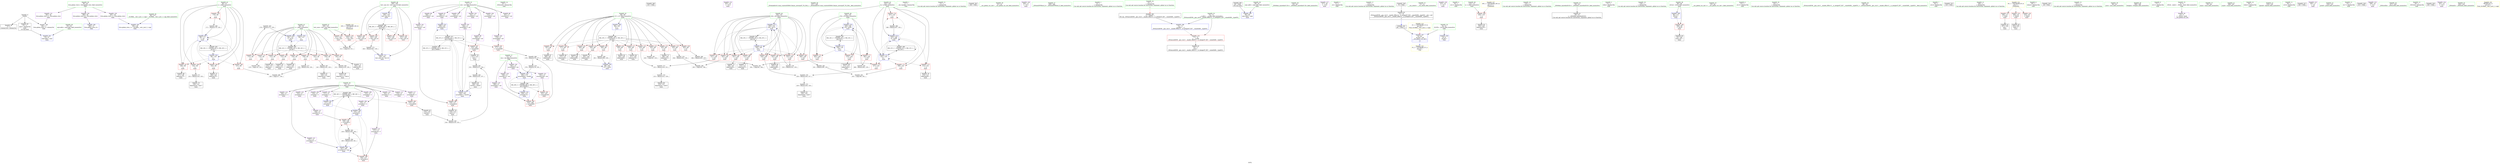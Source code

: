 digraph "SVFG" {
	label="SVFG";

	Node0x55c3ff92b8b0 [shape=record,color=grey,label="{NodeID: 0\nNullPtr}"];
	Node0x55c3ff92b8b0 -> Node0x55c3ff93b2a0[style=solid];
	Node0x55c3ff92b8b0 -> Node0x55c3ff93b3a0[style=solid];
	Node0x55c3ff92b8b0 -> Node0x55c3ff93d4e0[style=solid];
	Node0x55c3ff948d00 [shape=record,color=grey,label="{NodeID: 263\n176 = Binary(175, 129, )\n}"];
	Node0x55c3ff948d00 -> Node0x55c3ff93ded0[style=solid];
	Node0x55c3ff942600 [shape=record,color=red,label="{NodeID: 180\n310\<--108\n\<--test_case_id\nmain\n}"];
	Node0x55c3ff942600 -> Node0x55c3ff94b700[style=solid];
	Node0x55c3ff9398b0 [shape=record,color=purple,label="{NodeID: 97\n188\<--11\narrayidx33\<--cnt\nmain\n}"];
	Node0x55c3ff9398b0 -> Node0x55c3ff93e070[style=solid];
	Node0x55c3ff92c010 [shape=record,color=green,label="{NodeID: 14\n35\<--1\n_ZSt4cout\<--dummyObj\nGlob }"];
	Node0x55c3ff96aa30 [shape=record,color=black,label="{NodeID: 360\n333 = PHI()\n}"];
	Node0x55c3ff94a200 [shape=record,color=grey,label="{NodeID: 277\n139 = Binary(138, 129, )\n}"];
	Node0x55c3ff94a200 -> Node0x55c3ff94b280[style=solid];
	Node0x55c3ff93d2e0 [shape=record,color=blue,label="{NodeID: 194\n380\<--37\nllvm.global_ctors_0\<--\nGlob }"];
	Node0x55c3ff93a410 [shape=record,color=purple,label="{NodeID: 111\n148\<--13\narrayidx13\<--C\nmain\n}"];
	Node0x55c3ff93a410 -> Node0x55c3ff942a10[style=solid];
	Node0x55c3ff9385f0 [shape=record,color=green,label="{NodeID: 28\n36\<--40\nllvm.global_ctors\<--llvm.global_ctors_field_insensitive\nGlob }"];
	Node0x55c3ff9385f0 -> Node0x55c3ff93fc00[style=solid];
	Node0x55c3ff9385f0 -> Node0x55c3ff93fd00[style=solid];
	Node0x55c3ff9385f0 -> Node0x55c3ff93fe00[style=solid];
	Node0x55c3ff94b700 [shape=record,color=grey,label="{NodeID: 291\n312 = cmp(310, 311, )\n}"];
	Node0x55c3ff93ded0 [shape=record,color=blue,label="{NodeID: 208\n94\<--176\ni\<--inc25\nmain\n}"];
	Node0x55c3ff93ded0 -> Node0x55c3ff957a70[style=dashed];
	Node0x55c3ff93f8c0 [shape=record,color=purple,label="{NodeID: 125\n302\<--24\n\<--.str.4\nmain\n}"];
	Node0x55c3ff939300 [shape=record,color=green,label="{NodeID: 42\n96\<--97\nj\<--j_field_insensitive\nmain\n}"];
	Node0x55c3ff939300 -> Node0x55c3ff940a60[style=solid];
	Node0x55c3ff939300 -> Node0x55c3ff940b30[style=solid];
	Node0x55c3ff939300 -> Node0x55c3ff940c00[style=solid];
	Node0x55c3ff939300 -> Node0x55c3ff940cd0[style=solid];
	Node0x55c3ff939300 -> Node0x55c3ff940da0[style=solid];
	Node0x55c3ff939300 -> Node0x55c3ff93dc60[style=solid];
	Node0x55c3ff939300 -> Node0x55c3ff93de00[style=solid];
	Node0x55c3ff957f70 [shape=record,color=black,label="{NodeID: 305\nMR_16V_2 = PHI(MR_16V_4, MR_16V_1, )\npts\{97 \}\n}"];
	Node0x55c3ff957f70 -> Node0x55c3ff93dc60[style=dashed];
	Node0x55c3ff93ea30 [shape=record,color=blue,label="{NodeID: 222\n108\<--343\ntest_case_id\<--inc110\nmain\n}"];
	Node0x55c3ff93ea30 -> Node0x55c3ff959370[style=dashed];
	Node0x55c3ff9404b0 [shape=record,color=red,label="{NodeID: 139\n125\<--94\n\<--i\nmain\n}"];
	Node0x55c3ff9404b0 -> Node0x55c3ff93b7e0[style=solid];
	Node0x55c3ff93afa0 [shape=record,color=green,label="{NodeID: 56\n337\<--338\n_ZSt4endlIcSt11char_traitsIcEERSt13basic_ostreamIT_T0_ES6_\<--_ZSt4endlIcSt11char_traitsIcEERSt13basic_ostreamIT_T0_ES6__field_insensitive\n}"];
	Node0x55c3ff941010 [shape=record,color=red,label="{NodeID: 153\n193\<--98\n\<--i27\nmain\n}"];
	Node0x55c3ff941010 -> Node0x55c3ff94a380[style=solid];
	Node0x55c3ff93bbf0 [shape=record,color=black,label="{NodeID: 70\n156\<--155\nidxprom18\<--sub17\nmain\n}"];
	Node0x55c3ff941b70 [shape=record,color=red,label="{NodeID: 167\n221\<--100\n\<--j34\nmain\n}"];
	Node0x55c3ff941b70 -> Node0x55c3ff949a80[style=solid];
	Node0x55c3ff93c750 [shape=record,color=black,label="{NodeID: 84\n240\<--239\nidxprom64\<--\nmain\n}"];
	Node0x55c3ff92c270 [shape=record,color=green,label="{NodeID: 1\n7\<--1\n__dso_handle\<--dummyObj\nGlob }"];
	Node0x55c3ff948e80 [shape=record,color=grey,label="{NodeID: 264\n151 = Binary(150, 129, )\n}"];
	Node0x55c3ff948e80 -> Node0x55c3ff93bb20[style=solid];
	Node0x55c3ff9426d0 [shape=record,color=red,label="{NodeID: 181\n315\<--108\n\<--test_case_id\nmain\n}"];
	Node0x55c3ff939980 [shape=record,color=purple,label="{NodeID: 98\n206\<--11\narrayidx44\<--cnt\nmain\n}"];
	Node0x55c3ff92afd0 [shape=record,color=green,label="{NodeID: 15\n37\<--1\n\<--dummyObj\nCan only get source location for instruction, argument, global var or function.}"];
	Node0x55c3ff96ab60 [shape=record,color=black,label="{NodeID: 361\n336 = PHI()\n}"];
	Node0x55c3ff94a380 [shape=record,color=grey,label="{NodeID: 278\n194 = Binary(193, 129, )\n}"];
	Node0x55c3ff94a380 -> Node0x55c3ff94b580[style=solid];
	Node0x55c3ff93d3e0 [shape=record,color=blue,label="{NodeID: 195\n381\<--38\nllvm.global_ctors_1\<--_GLOBAL__sub_I_jzd_2_1.cpp\nGlob }"];
	Node0x55c3ff93a4e0 [shape=record,color=purple,label="{NodeID: 112\n153\<--13\narrayidx16\<--C\nmain\n}"];
	Node0x55c3ff9386f0 [shape=record,color=green,label="{NodeID: 29\n41\<--42\n__cxx_global_var_init\<--__cxx_global_var_init_field_insensitive\n}"];
	Node0x55c3ff94b880 [shape=record,color=grey,label="{NodeID: 292\n265 = cmp(262, 264, )\n}"];
	Node0x55c3ff93dfa0 [shape=record,color=blue,label="{NodeID: 209\n98\<--180\ni27\<--\nmain\n}"];
	Node0x55c3ff93dfa0 -> Node0x55c3ff954870[style=dashed];
	Node0x55c3ff93f990 [shape=record,color=purple,label="{NodeID: 126\n304\<--27\n\<--.str.5\nmain\n}"];
	Node0x55c3ff9393d0 [shape=record,color=green,label="{NodeID: 43\n98\<--99\ni27\<--i27_field_insensitive\nmain\n}"];
	Node0x55c3ff9393d0 -> Node0x55c3ff940e70[style=solid];
	Node0x55c3ff9393d0 -> Node0x55c3ff940f40[style=solid];
	Node0x55c3ff9393d0 -> Node0x55c3ff941010[style=solid];
	Node0x55c3ff9393d0 -> Node0x55c3ff9410e0[style=solid];
	Node0x55c3ff9393d0 -> Node0x55c3ff9411b0[style=solid];
	Node0x55c3ff9393d0 -> Node0x55c3ff941280[style=solid];
	Node0x55c3ff9393d0 -> Node0x55c3ff941350[style=solid];
	Node0x55c3ff9393d0 -> Node0x55c3ff941420[style=solid];
	Node0x55c3ff9393d0 -> Node0x55c3ff9414f0[style=solid];
	Node0x55c3ff9393d0 -> Node0x55c3ff9415c0[style=solid];
	Node0x55c3ff9393d0 -> Node0x55c3ff941690[style=solid];
	Node0x55c3ff9393d0 -> Node0x55c3ff941760[style=solid];
	Node0x55c3ff9393d0 -> Node0x55c3ff93dfa0[style=solid];
	Node0x55c3ff9393d0 -> Node0x55c3ff93e890[style=solid];
	Node0x55c3ff958470 [shape=record,color=black,label="{NodeID: 306\nMR_34V_2 = PHI(MR_34V_5, MR_34V_1, )\npts\{140000 \}\n}"];
	Node0x55c3ff958470 -> Node0x55c3ff942d50[style=dashed];
	Node0x55c3ff958470 -> Node0x55c3ff93dac0[style=dashed];
	Node0x55c3ff940580 [shape=record,color=red,label="{NodeID: 140\n130\<--94\n\<--i\nmain\n}"];
	Node0x55c3ff940580 -> Node0x55c3ff93b8b0[style=solid];
	Node0x55c3ff93b0a0 [shape=record,color=green,label="{NodeID: 57\n339\<--340\n_ZNSolsEPFRSoS_E\<--_ZNSolsEPFRSoS_E_field_insensitive\n}"];
	Node0x55c3ff9410e0 [shape=record,color=red,label="{NodeID: 154\n204\<--98\n\<--i27\nmain\n}"];
	Node0x55c3ff9410e0 -> Node0x55c3ff93bf30[style=solid];
	Node0x55c3ff93bcc0 [shape=record,color=black,label="{NodeID: 71\n163\<--162\nidxprom20\<--\nmain\n}"];
	Node0x55c3ff941c40 [shape=record,color=red,label="{NodeID: 168\n226\<--100\n\<--j34\nmain\n}"];
	Node0x55c3ff941c40 -> Node0x55c3ff94a080[style=solid];
	Node0x55c3ff93c820 [shape=record,color=black,label="{NodeID: 85\n243\<--242\nidxprom66\<--\nmain\n}"];
	Node0x55c3ff919ef0 [shape=record,color=green,label="{NodeID: 2\n9\<--1\n\<--dummyObj\nCan only get source location for instruction, argument, global var or function.}"];
	Node0x55c3ff949000 [shape=record,color=grey,label="{NodeID: 265\n159 = Binary(149, 158, )\n}"];
	Node0x55c3ff949000 -> Node0x55c3ff94ac80[style=solid];
	Node0x55c3ff9427a0 [shape=record,color=red,label="{NodeID: 182\n321\<--108\n\<--test_case_id\nmain\n}"];
	Node0x55c3ff939a50 [shape=record,color=purple,label="{NodeID: 99\n209\<--11\narrayidx46\<--cnt\nmain\n}"];
	Node0x55c3ff939a50 -> Node0x55c3ff942bb0[style=solid];
	Node0x55c3ff92b0a0 [shape=record,color=green,label="{NodeID: 16\n67\<--1\n\<--dummyObj\nCan only get source location for instruction, argument, global var or function.|{<s0>3}}"];
	Node0x55c3ff92b0a0:s0 -> Node0x55c3ff96ad60[style=solid,color=red];
	Node0x55c3ff96ac30 [shape=record,color=black,label="{NodeID: 362\n86 = PHI()\n0th arg main }"];
	Node0x55c3ff96ac30 -> Node0x55c3ff93d850[style=solid];
	Node0x55c3ff94a500 [shape=record,color=grey,label="{NodeID: 279\n253 = Binary(252, 129, )\n}"];
	Node0x55c3ff94a500 -> Node0x55c3ff93e480[style=solid];
	Node0x55c3ff93d4e0 [shape=record,color=blue, style = dotted,label="{NodeID: 196\n382\<--3\nllvm.global_ctors_2\<--dummyVal\nGlob }"];
	Node0x55c3ff93a5b0 [shape=record,color=purple,label="{NodeID: 113\n157\<--13\narrayidx19\<--C\nmain\n}"];
	Node0x55c3ff93a5b0 -> Node0x55c3ff942ae0[style=solid];
	Node0x55c3ff9387f0 [shape=record,color=green,label="{NodeID: 30\n45\<--46\n_ZNSt8ios_base4InitC1Ev\<--_ZNSt8ios_base4InitC1Ev_field_insensitive\n}"];
	Node0x55c3ff94ba00 [shape=record,color=grey,label="{NodeID: 293\n202 = cmp(199, 201, )\n}"];
	Node0x55c3ff93e070 [shape=record,color=blue,label="{NodeID: 210\n188\<--129\narrayidx33\<--\nmain\n}"];
	Node0x55c3ff93e070 -> Node0x55c3ff95a270[style=dashed];
	Node0x55c3ff93fa60 [shape=record,color=purple,label="{NodeID: 127\n317\<--30\n\<--.str.6\nmain\n}"];
	Node0x55c3ff9394a0 [shape=record,color=green,label="{NodeID: 44\n100\<--101\nj34\<--j34_field_insensitive\nmain\n}"];
	Node0x55c3ff9394a0 -> Node0x55c3ff941830[style=solid];
	Node0x55c3ff9394a0 -> Node0x55c3ff941900[style=solid];
	Node0x55c3ff9394a0 -> Node0x55c3ff9419d0[style=solid];
	Node0x55c3ff9394a0 -> Node0x55c3ff941aa0[style=solid];
	Node0x55c3ff9394a0 -> Node0x55c3ff941b70[style=solid];
	Node0x55c3ff9394a0 -> Node0x55c3ff941c40[style=solid];
	Node0x55c3ff9394a0 -> Node0x55c3ff941d10[style=solid];
	Node0x55c3ff9394a0 -> Node0x55c3ff941de0[style=solid];
	Node0x55c3ff9394a0 -> Node0x55c3ff93e140[style=solid];
	Node0x55c3ff9394a0 -> Node0x55c3ff93e480[style=solid];
	Node0x55c3ff940650 [shape=record,color=red,label="{NodeID: 141\n138\<--94\n\<--i\nmain\n}"];
	Node0x55c3ff940650 -> Node0x55c3ff94a200[style=solid];
	Node0x55c3ff93b1a0 [shape=record,color=green,label="{NodeID: 58\n38\<--375\n_GLOBAL__sub_I_jzd_2_1.cpp\<--_GLOBAL__sub_I_jzd_2_1.cpp_field_insensitive\n}"];
	Node0x55c3ff93b1a0 -> Node0x55c3ff93d3e0[style=solid];
	Node0x55c3ff9411b0 [shape=record,color=red,label="{NodeID: 155\n220\<--98\n\<--i27\nmain\n}"];
	Node0x55c3ff9411b0 -> Node0x55c3ff949a80[style=solid];
	Node0x55c3ff93bd90 [shape=record,color=black,label="{NodeID: 72\n166\<--165\nidxprom22\<--\nmain\n}"];
	Node0x55c3ff941d10 [shape=record,color=red,label="{NodeID: 169\n242\<--100\n\<--j34\nmain\n}"];
	Node0x55c3ff941d10 -> Node0x55c3ff93c820[style=solid];
	Node0x55c3ff93c8f0 [shape=record,color=black,label="{NodeID: 86\n257\<--256\nidxprom74\<--\nmain\n}"];
	Node0x55c3ff92a620 [shape=record,color=green,label="{NodeID: 3\n17\<--1\n.str\<--dummyObj\nGlob }"];
	Node0x55c3ff949180 [shape=record,color=grey,label="{NodeID: 266\n171 = Binary(170, 129, )\n}"];
	Node0x55c3ff949180 -> Node0x55c3ff93de00[style=solid];
	Node0x55c3ff942870 [shape=record,color=red,label="{NodeID: 183\n342\<--108\n\<--test_case_id\nmain\n}"];
	Node0x55c3ff942870 -> Node0x55c3ff949c00[style=solid];
	Node0x55c3ff939b20 [shape=record,color=purple,label="{NodeID: 100\n214\<--11\narrayidx48\<--cnt\nmain\n}"];
	Node0x55c3ff92b170 [shape=record,color=green,label="{NodeID: 17\n113\<--1\n\<--dummyObj\nCan only get source location for instruction, argument, global var or function.}"];
	Node0x55c3ff96ad60 [shape=record,color=black,label="{NodeID: 363\n73 = PHI(67, )\n0th arg _ZSt4acosIiEN9__gnu_cxx11__enable_ifIXsr12__is_integerIT_EE7__valueEdE6__typeES2_ }"];
	Node0x55c3ff96ad60 -> Node0x55c3ff93d6b0[style=solid];
	Node0x55c3ff94a680 [shape=record,color=grey,label="{NodeID: 280\n264 = Binary(263, 129, )\n}"];
	Node0x55c3ff94a680 -> Node0x55c3ff94b880[style=solid];
	Node0x55c3ff93d5e0 [shape=record,color=blue,label="{NodeID: 197\n8\<--66\n_ZL2PI\<--call\n__cxx_global_var_init.1\n|{<s0>14}}"];
	Node0x55c3ff93d5e0:s0 -> Node0x55c3ff95e7c0[style=dashed,color=blue];
	Node0x55c3ff93a680 [shape=record,color=purple,label="{NodeID: 114\n164\<--13\narrayidx21\<--C\nmain\n}"];
	Node0x55c3ff9388f0 [shape=record,color=green,label="{NodeID: 31\n51\<--52\n__cxa_atexit\<--__cxa_atexit_field_insensitive\n}"];
	Node0x55c3ff954870 [shape=record,color=black,label="{NodeID: 294\nMR_18V_3 = PHI(MR_18V_4, MR_18V_2, )\npts\{99 \}\n}"];
	Node0x55c3ff954870 -> Node0x55c3ff940e70[style=dashed];
	Node0x55c3ff954870 -> Node0x55c3ff940f40[style=dashed];
	Node0x55c3ff954870 -> Node0x55c3ff941010[style=dashed];
	Node0x55c3ff954870 -> Node0x55c3ff9410e0[style=dashed];
	Node0x55c3ff954870 -> Node0x55c3ff9411b0[style=dashed];
	Node0x55c3ff954870 -> Node0x55c3ff941280[style=dashed];
	Node0x55c3ff954870 -> Node0x55c3ff941350[style=dashed];
	Node0x55c3ff954870 -> Node0x55c3ff941420[style=dashed];
	Node0x55c3ff954870 -> Node0x55c3ff9414f0[style=dashed];
	Node0x55c3ff954870 -> Node0x55c3ff9415c0[style=dashed];
	Node0x55c3ff954870 -> Node0x55c3ff941690[style=dashed];
	Node0x55c3ff954870 -> Node0x55c3ff941760[style=dashed];
	Node0x55c3ff954870 -> Node0x55c3ff93e890[style=dashed];
	Node0x55c3ff93e140 [shape=record,color=blue,label="{NodeID: 211\n100\<--180\nj34\<--\nmain\n}"];
	Node0x55c3ff93e140 -> Node0x55c3ff941830[style=dashed];
	Node0x55c3ff93e140 -> Node0x55c3ff941900[style=dashed];
	Node0x55c3ff93e140 -> Node0x55c3ff9419d0[style=dashed];
	Node0x55c3ff93e140 -> Node0x55c3ff941aa0[style=dashed];
	Node0x55c3ff93e140 -> Node0x55c3ff941b70[style=dashed];
	Node0x55c3ff93e140 -> Node0x55c3ff941c40[style=dashed];
	Node0x55c3ff93e140 -> Node0x55c3ff941d10[style=dashed];
	Node0x55c3ff93e140 -> Node0x55c3ff941de0[style=dashed];
	Node0x55c3ff93e140 -> Node0x55c3ff93e480[style=dashed];
	Node0x55c3ff93e140 -> Node0x55c3ff954d70[style=dashed];
	Node0x55c3ff93fb30 [shape=record,color=purple,label="{NodeID: 128\n322\<--32\n\<--.str.7\nmain\n}"];
	Node0x55c3ff939570 [shape=record,color=green,label="{NodeID: 45\n102\<--103\nk\<--k_field_insensitive\nmain\n}"];
	Node0x55c3ff939570 -> Node0x55c3ff941eb0[style=solid];
	Node0x55c3ff939570 -> Node0x55c3ff941f80[style=solid];
	Node0x55c3ff939570 -> Node0x55c3ff942050[style=solid];
	Node0x55c3ff939570 -> Node0x55c3ff942120[style=solid];
	Node0x55c3ff939570 -> Node0x55c3ff93e210[style=solid];
	Node0x55c3ff939570 -> Node0x55c3ff93e3b0[style=solid];
	Node0x55c3ff940720 [shape=record,color=red,label="{NodeID: 142\n142\<--94\n\<--i\nmain\n}"];
	Node0x55c3ff940720 -> Node0x55c3ff949300[style=solid];
	Node0x55c3ff93b2a0 [shape=record,color=black,label="{NodeID: 59\n2\<--3\ndummyVal\<--dummyVal\n}"];
	Node0x55c3ff941280 [shape=record,color=red,label="{NodeID: 156\n239\<--98\n\<--i27\nmain\n}"];
	Node0x55c3ff941280 -> Node0x55c3ff93c750[style=solid];
	Node0x55c3ff93be60 [shape=record,color=black,label="{NodeID: 73\n186\<--185\nidxprom31\<--\nmain\n}"];
	Node0x55c3ff941de0 [shape=record,color=red,label="{NodeID: 170\n252\<--100\n\<--j34\nmain\n}"];
	Node0x55c3ff941de0 -> Node0x55c3ff94a500[style=solid];
	Node0x55c3ff93c9c0 [shape=record,color=black,label="{NodeID: 87\n268\<--267\nidxprom81\<--\nmain\n}"];
	Node0x55c3ff92a6b0 [shape=record,color=green,label="{NodeID: 4\n19\<--1\n.str.2\<--dummyObj\nGlob }"];
	Node0x55c3ff949300 [shape=record,color=grey,label="{NodeID: 267\n143 = Binary(142, 129, )\n}"];
	Node0x55c3ff949300 -> Node0x55c3ff93b980[style=solid];
	Node0x55c3ff942940 [shape=record,color=red,label="{NodeID: 184\n329\<--110\n\<--n\nmain\n}"];
	Node0x55c3ff942940 -> Node0x55c3ff93cea0[style=solid];
	Node0x55c3ff939bf0 [shape=record,color=purple,label="{NodeID: 101\n217\<--11\narrayidx50\<--cnt\nmain\n}"];
	Node0x55c3ff939bf0 -> Node0x55c3ff942c80[style=solid];
	Node0x55c3ff92b240 [shape=record,color=green,label="{NodeID: 18\n120\<--1\n\<--dummyObj\nCan only get source location for instruction, argument, global var or function.}"];
	Node0x55c3ff94a800 [shape=record,color=grey,label="{NodeID: 281\n286 = Binary(285, 129, )\n}"];
	Node0x55c3ff94a800 -> Node0x55c3ff93e7c0[style=solid];
	Node0x55c3ff93d6b0 [shape=record,color=blue,label="{NodeID: 198\n74\<--73\n__x.addr\<--__x\n_ZSt4acosIiEN9__gnu_cxx11__enable_ifIXsr12__is_integerIT_EE7__valueEdE6__typeES2_\n}"];
	Node0x55c3ff93d6b0 -> Node0x55c3ff940170[style=dashed];
	Node0x55c3ff93a750 [shape=record,color=purple,label="{NodeID: 115\n167\<--13\narrayidx23\<--C\nmain\n}"];
	Node0x55c3ff93a750 -> Node0x55c3ff93dd30[style=solid];
	Node0x55c3ff9389f0 [shape=record,color=green,label="{NodeID: 32\n50\<--56\n_ZNSt8ios_base4InitD1Ev\<--_ZNSt8ios_base4InitD1Ev_field_insensitive\n}"];
	Node0x55c3ff9389f0 -> Node0x55c3ff93b470[style=solid];
	Node0x55c3ff954d70 [shape=record,color=black,label="{NodeID: 295\nMR_20V_2 = PHI(MR_20V_4, MR_20V_1, )\npts\{101 \}\n}"];
	Node0x55c3ff954d70 -> Node0x55c3ff93e140[style=dashed];
	Node0x55c3ff93e210 [shape=record,color=blue,label="{NodeID: 212\n102\<--129\nk\<--\nmain\n}"];
	Node0x55c3ff93e210 -> Node0x55c3ff941eb0[style=dashed];
	Node0x55c3ff93e210 -> Node0x55c3ff941f80[style=dashed];
	Node0x55c3ff93e210 -> Node0x55c3ff942050[style=dashed];
	Node0x55c3ff93e210 -> Node0x55c3ff942120[style=dashed];
	Node0x55c3ff93e210 -> Node0x55c3ff93e210[style=dashed];
	Node0x55c3ff93e210 -> Node0x55c3ff93e3b0[style=dashed];
	Node0x55c3ff93e210 -> Node0x55c3ff955270[style=dashed];
	Node0x55c3ff93fc00 [shape=record,color=purple,label="{NodeID: 129\n380\<--36\nllvm.global_ctors_0\<--llvm.global_ctors\nGlob }"];
	Node0x55c3ff93fc00 -> Node0x55c3ff93d2e0[style=solid];
	Node0x55c3ff939640 [shape=record,color=green,label="{NodeID: 46\n104\<--105\nj76\<--j76_field_insensitive\nmain\n}"];
	Node0x55c3ff939640 -> Node0x55c3ff9421f0[style=solid];
	Node0x55c3ff939640 -> Node0x55c3ff9422c0[style=solid];
	Node0x55c3ff939640 -> Node0x55c3ff942390[style=solid];
	Node0x55c3ff939640 -> Node0x55c3ff93e620[style=solid];
	Node0x55c3ff939640 -> Node0x55c3ff93e7c0[style=solid];
	Node0x55c3ff959370 [shape=record,color=black,label="{NodeID: 309\nMR_28V_3 = PHI(MR_28V_4, MR_28V_2, )\npts\{109 \}\n}"];
	Node0x55c3ff959370 -> Node0x55c3ff942600[style=dashed];
	Node0x55c3ff959370 -> Node0x55c3ff9426d0[style=dashed];
	Node0x55c3ff959370 -> Node0x55c3ff9427a0[style=dashed];
	Node0x55c3ff959370 -> Node0x55c3ff942870[style=dashed];
	Node0x55c3ff959370 -> Node0x55c3ff93ea30[style=dashed];
	Node0x55c3ff9407f0 [shape=record,color=red,label="{NodeID: 143\n150\<--94\n\<--i\nmain\n}"];
	Node0x55c3ff9407f0 -> Node0x55c3ff948e80[style=solid];
	Node0x55c3ff93b3a0 [shape=record,color=black,label="{NodeID: 60\n87\<--3\nargv\<--dummyVal\nmain\n1st arg main }"];
	Node0x55c3ff93b3a0 -> Node0x55c3ff93d920[style=solid];
	Node0x55c3ff941350 [shape=record,color=red,label="{NodeID: 157\n256\<--98\n\<--i27\nmain\n}"];
	Node0x55c3ff941350 -> Node0x55c3ff93c8f0[style=solid];
	Node0x55c3ff93bf30 [shape=record,color=black,label="{NodeID: 74\n205\<--204\nidxprom43\<--\nmain\n}"];
	Node0x55c3ff941eb0 [shape=record,color=red,label="{NodeID: 171\n199\<--102\n\<--k\nmain\n}"];
	Node0x55c3ff941eb0 -> Node0x55c3ff94ba00[style=solid];
	Node0x55c3ff93ca90 [shape=record,color=black,label="{NodeID: 88\n272\<--271\nidxprom83\<--\nmain\n}"];
	Node0x55c3ff92bb10 [shape=record,color=green,label="{NodeID: 5\n21\<--1\nstdin\<--dummyObj\nGlob }"];
	Node0x55c3ff949480 [shape=record,color=grey,label="{NodeID: 268\n278 = Binary(270, 277, )\n}"];
	Node0x55c3ff949480 -> Node0x55c3ff949780[style=solid];
	Node0x55c3ff942a10 [shape=record,color=red,label="{NodeID: 185\n149\<--148\n\<--arrayidx13\nmain\n}"];
	Node0x55c3ff942a10 -> Node0x55c3ff949000[style=solid];
	Node0x55c3ff939cc0 [shape=record,color=purple,label="{NodeID: 102\n241\<--11\narrayidx65\<--cnt\nmain\n}"];
	Node0x55c3ff92b310 [shape=record,color=green,label="{NodeID: 19\n129\<--1\n\<--dummyObj\nCan only get source location for instruction, argument, global var or function.}"];
	Node0x55c3ff94a980 [shape=record,color=grey,label="{NodeID: 282\n235 = Binary(211, 234, )\n}"];
	Node0x55c3ff94a980 -> Node0x55c3ff94ab00[style=solid];
	Node0x55c3ff93d780 [shape=record,color=blue,label="{NodeID: 199\n88\<--113\nretval\<--\nmain\n}"];
	Node0x55c3ff93d780 -> Node0x55c3ff940240[style=dashed];
	Node0x55c3ff93f170 [shape=record,color=purple,label="{NodeID: 116\n225\<--13\narrayidx55\<--C\nmain\n}"];
	Node0x55c3ff938af0 [shape=record,color=green,label="{NodeID: 33\n63\<--64\n__cxx_global_var_init.1\<--__cxx_global_var_init.1_field_insensitive\n}"];
	Node0x55c3ff955270 [shape=record,color=black,label="{NodeID: 296\nMR_22V_2 = PHI(MR_22V_3, MR_22V_1, )\npts\{103 \}\n}"];
	Node0x55c3ff955270 -> Node0x55c3ff93e210[style=dashed];
	Node0x55c3ff955270 -> Node0x55c3ff955270[style=dashed];
	Node0x55c3ff93e2e0 [shape=record,color=blue,label="{NodeID: 213\n244\<--238\narrayidx67\<--conv63\nmain\n}"];
	Node0x55c3ff93e2e0 -> Node0x55c3ff942bb0[style=dashed];
	Node0x55c3ff93e2e0 -> Node0x55c3ff942c80[style=dashed];
	Node0x55c3ff93e2e0 -> Node0x55c3ff93e2e0[style=dashed];
	Node0x55c3ff93e2e0 -> Node0x55c3ff95a270[style=dashed];
	Node0x55c3ff93fd00 [shape=record,color=purple,label="{NodeID: 130\n381\<--36\nllvm.global_ctors_1\<--llvm.global_ctors\nGlob }"];
	Node0x55c3ff93fd00 -> Node0x55c3ff93d3e0[style=solid];
	Node0x55c3ff939710 [shape=record,color=green,label="{NodeID: 47\n106\<--107\ntest_case\<--test_case_field_insensitive\nmain\n}"];
	Node0x55c3ff939710 -> Node0x55c3ff942460[style=solid];
	Node0x55c3ff939710 -> Node0x55c3ff942530[style=solid];
	Node0x55c3ff9408c0 [shape=record,color=red,label="{NodeID: 144\n162\<--94\n\<--i\nmain\n}"];
	Node0x55c3ff9408c0 -> Node0x55c3ff93bcc0[style=solid];
	Node0x55c3ff93b470 [shape=record,color=black,label="{NodeID: 61\n49\<--50\n\<--_ZNSt8ios_base4InitD1Ev\nCan only get source location for instruction, argument, global var or function.}"];
	Node0x55c3ff941420 [shape=record,color=red,label="{NodeID: 158\n263\<--98\n\<--i27\nmain\n}"];
	Node0x55c3ff941420 -> Node0x55c3ff94a680[style=solid];
	Node0x55c3ff93c000 [shape=record,color=black,label="{NodeID: 75\n208\<--207\nidxprom45\<--\nmain\n}"];
	Node0x55c3ff941f80 [shape=record,color=red,label="{NodeID: 172\n215\<--102\n\<--k\nmain\n}"];
	Node0x55c3ff941f80 -> Node0x55c3ff93c270[style=solid];
	Node0x55c3ff93cb60 [shape=record,color=black,label="{NodeID: 89\n275\<--274\nidxprom85\<--\nmain\n}"];
	Node0x55c3ff92bba0 [shape=record,color=green,label="{NodeID: 6\n22\<--1\n.str.3\<--dummyObj\nGlob }"];
	Node0x55c3ff95e7c0 [shape=record,color=yellow,style=double,label="{NodeID: 352\n2V_2 = CSCHI(MR_2V_1)\npts\{10 \}\nCS[]}"];
	Node0x55c3ff949600 [shape=record,color=grey,label="{NodeID: 269\n291 = Binary(290, 129, )\n}"];
	Node0x55c3ff949600 -> Node0x55c3ff93e890[style=solid];
	Node0x55c3ff942ae0 [shape=record,color=red,label="{NodeID: 186\n158\<--157\n\<--arrayidx19\nmain\n}"];
	Node0x55c3ff942ae0 -> Node0x55c3ff949000[style=solid];
	Node0x55c3ff939d90 [shape=record,color=purple,label="{NodeID: 103\n244\<--11\narrayidx67\<--cnt\nmain\n}"];
	Node0x55c3ff939d90 -> Node0x55c3ff93e2e0[style=solid];
	Node0x55c3ff92b3e0 [shape=record,color=green,label="{NodeID: 20\n161\<--1\n\<--dummyObj\nCan only get source location for instruction, argument, global var or function.}"];
	Node0x55c3ff94ab00 [shape=record,color=grey,label="{NodeID: 283\n236 = Binary(235, 237, )\n}"];
	Node0x55c3ff94ab00 -> Node0x55c3ff93c680[style=solid];
	Node0x55c3ff93d850 [shape=record,color=blue,label="{NodeID: 200\n90\<--86\nargc.addr\<--argc\nmain\n}"];
	Node0x55c3ff93f240 [shape=record,color=purple,label="{NodeID: 117\n231\<--13\narrayidx59\<--C\nmain\n}"];
	Node0x55c3ff93f240 -> Node0x55c3ff942d50[style=solid];
	Node0x55c3ff938bf0 [shape=record,color=green,label="{NodeID: 34\n68\<--69\n_ZSt4acosIiEN9__gnu_cxx11__enable_ifIXsr12__is_integerIT_EE7__valueEdE6__typeES2_\<--_ZSt4acosIiEN9__gnu_cxx11__enable_ifIXsr12__is_integerIT_EE7__valueEdE6__typeES2__field_insensitive\n}"];
	Node0x55c3ff955770 [shape=record,color=black,label="{NodeID: 297\nMR_24V_2 = PHI(MR_24V_4, MR_24V_1, )\npts\{105 \}\n}"];
	Node0x55c3ff955770 -> Node0x55c3ff93e620[style=dashed];
	Node0x55c3ff93e3b0 [shape=record,color=blue,label="{NodeID: 214\n102\<--248\nk\<--inc69\nmain\n}"];
	Node0x55c3ff93e3b0 -> Node0x55c3ff941eb0[style=dashed];
	Node0x55c3ff93e3b0 -> Node0x55c3ff941f80[style=dashed];
	Node0x55c3ff93e3b0 -> Node0x55c3ff942050[style=dashed];
	Node0x55c3ff93e3b0 -> Node0x55c3ff942120[style=dashed];
	Node0x55c3ff93e3b0 -> Node0x55c3ff93e210[style=dashed];
	Node0x55c3ff93e3b0 -> Node0x55c3ff93e3b0[style=dashed];
	Node0x55c3ff93e3b0 -> Node0x55c3ff955270[style=dashed];
	Node0x55c3ff93fe00 [shape=record,color=purple,label="{NodeID: 131\n382\<--36\nllvm.global_ctors_2\<--llvm.global_ctors\nGlob }"];
	Node0x55c3ff93fe00 -> Node0x55c3ff93d4e0[style=solid];
	Node0x55c3ff93a800 [shape=record,color=green,label="{NodeID: 48\n108\<--109\ntest_case_id\<--test_case_id_field_insensitive\nmain\n}"];
	Node0x55c3ff93a800 -> Node0x55c3ff942600[style=solid];
	Node0x55c3ff93a800 -> Node0x55c3ff9426d0[style=solid];
	Node0x55c3ff93a800 -> Node0x55c3ff9427a0[style=solid];
	Node0x55c3ff93a800 -> Node0x55c3ff942870[style=solid];
	Node0x55c3ff93a800 -> Node0x55c3ff93e960[style=solid];
	Node0x55c3ff93a800 -> Node0x55c3ff93ea30[style=solid];
	Node0x55c3ff940990 [shape=record,color=red,label="{NodeID: 145\n175\<--94\n\<--i\nmain\n}"];
	Node0x55c3ff940990 -> Node0x55c3ff948d00[style=solid];
	Node0x55c3ff93b570 [shape=record,color=black,label="{NodeID: 62\n78\<--77\nconv\<--\n_ZSt4acosIiEN9__gnu_cxx11__enable_ifIXsr12__is_integerIT_EE7__valueEdE6__typeES2_\n}"];
	Node0x55c3ff95c4a0 [shape=record,color=yellow,style=double,label="{NodeID: 325\n26V_1 = ENCHI(MR_26V_0)\npts\{107 \}\nFun[main]}"];
	Node0x55c3ff95c4a0 -> Node0x55c3ff942460[style=dashed];
	Node0x55c3ff95c4a0 -> Node0x55c3ff942530[style=dashed];
	Node0x55c3ff9414f0 [shape=record,color=red,label="{NodeID: 159\n267\<--98\n\<--i27\nmain\n}"];
	Node0x55c3ff9414f0 -> Node0x55c3ff93c9c0[style=solid];
	Node0x55c3ff93c0d0 [shape=record,color=black,label="{NodeID: 76\n211\<--210\nconv\<--\nmain\n}"];
	Node0x55c3ff93c0d0 -> Node0x55c3ff94a980[style=solid];
	Node0x55c3ff942050 [shape=record,color=red,label="{NodeID: 173\n227\<--102\n\<--k\nmain\n}"];
	Node0x55c3ff942050 -> Node0x55c3ff94a080[style=solid];
	Node0x55c3ff93cc30 [shape=record,color=black,label="{NodeID: 90\n281\<--280\nidxprom89\<--\nmain\n}"];
	Node0x55c3ff92a920 [shape=record,color=green,label="{NodeID: 7\n24\<--1\n.str.4\<--dummyObj\nGlob }"];
	Node0x55c3ff96a0d0 [shape=record,color=black,label="{NodeID: 353\n318 = PHI()\n}"];
	Node0x55c3ff949780 [shape=record,color=grey,label="{NodeID: 270\n279 = Binary(278, 161, )\n}"];
	Node0x55c3ff949780 -> Node0x55c3ff93e6f0[style=solid];
	Node0x55c3ff942bb0 [shape=record,color=red,label="{NodeID: 187\n210\<--209\n\<--arrayidx46\nmain\n}"];
	Node0x55c3ff942bb0 -> Node0x55c3ff93c0d0[style=solid];
	Node0x55c3ff939e60 [shape=record,color=purple,label="{NodeID: 104\n273\<--11\narrayidx84\<--cnt\nmain\n}"];
	Node0x55c3ff92b4e0 [shape=record,color=green,label="{NodeID: 21\n180\<--1\n\<--dummyObj\nCan only get source location for instruction, argument, global var or function.}"];
	Node0x55c3ff94ac80 [shape=record,color=grey,label="{NodeID: 284\n160 = Binary(159, 161, )\n}"];
	Node0x55c3ff94ac80 -> Node0x55c3ff93dd30[style=solid];
	Node0x55c3ff93d920 [shape=record,color=blue,label="{NodeID: 201\n92\<--87\nargv.addr\<--argv\nmain\n}"];
	Node0x55c3ff93f310 [shape=record,color=purple,label="{NodeID: 118\n258\<--15\narrayidx75\<--res\nmain\n}"];
	Node0x55c3ff93f310 -> Node0x55c3ff93e550[style=solid];
	Node0x55c3ff938cf0 [shape=record,color=green,label="{NodeID: 35\n74\<--75\n__x.addr\<--__x.addr_field_insensitive\n_ZSt4acosIiEN9__gnu_cxx11__enable_ifIXsr12__is_integerIT_EE7__valueEdE6__typeES2_\n}"];
	Node0x55c3ff938cf0 -> Node0x55c3ff940170[style=solid];
	Node0x55c3ff938cf0 -> Node0x55c3ff93d6b0[style=solid];
	Node0x55c3ff955c70 [shape=record,color=black,label="{NodeID: 298\nMR_32V_2 = PHI(MR_32V_4, MR_32V_1, )\npts\{120000 \}\n}"];
	Node0x55c3ff955c70 -> Node0x55c3ff93e070[style=dashed];
	Node0x55c3ff93e480 [shape=record,color=blue,label="{NodeID: 215\n100\<--253\nj34\<--inc72\nmain\n}"];
	Node0x55c3ff93e480 -> Node0x55c3ff941830[style=dashed];
	Node0x55c3ff93e480 -> Node0x55c3ff941900[style=dashed];
	Node0x55c3ff93e480 -> Node0x55c3ff9419d0[style=dashed];
	Node0x55c3ff93e480 -> Node0x55c3ff941aa0[style=dashed];
	Node0x55c3ff93e480 -> Node0x55c3ff941b70[style=dashed];
	Node0x55c3ff93e480 -> Node0x55c3ff941c40[style=dashed];
	Node0x55c3ff93e480 -> Node0x55c3ff941d10[style=dashed];
	Node0x55c3ff93e480 -> Node0x55c3ff941de0[style=dashed];
	Node0x55c3ff93e480 -> Node0x55c3ff93e480[style=dashed];
	Node0x55c3ff93e480 -> Node0x55c3ff954d70[style=dashed];
	Node0x55c3ff93ff00 [shape=record,color=red,label="{NodeID: 132\n294\<--21\n\<--stdin\nmain\n}"];
	Node0x55c3ff93ff00 -> Node0x55c3ff93cd00[style=solid];
	Node0x55c3ff93a8d0 [shape=record,color=green,label="{NodeID: 49\n110\<--111\nn\<--n_field_insensitive\nmain\n}"];
	Node0x55c3ff93a8d0 -> Node0x55c3ff942940[style=solid];
	Node0x55c3ff95a270 [shape=record,color=black,label="{NodeID: 312\nMR_32V_4 = PHI(MR_32V_5, MR_32V_3, )\npts\{120000 \}\n}"];
	Node0x55c3ff95a270 -> Node0x55c3ff942bb0[style=dashed];
	Node0x55c3ff95a270 -> Node0x55c3ff942c80[style=dashed];
	Node0x55c3ff95a270 -> Node0x55c3ff942ef0[style=dashed];
	Node0x55c3ff95a270 -> Node0x55c3ff93e2e0[style=dashed];
	Node0x55c3ff95a270 -> Node0x55c3ff955c70[style=dashed];
	Node0x55c3ff95a270 -> Node0x55c3ff95a270[style=dashed];
	Node0x55c3ff940a60 [shape=record,color=red,label="{NodeID: 146\n137\<--96\n\<--j\nmain\n}"];
	Node0x55c3ff940a60 -> Node0x55c3ff94b280[style=solid];
	Node0x55c3ff93b640 [shape=record,color=black,label="{NodeID: 63\n72\<--79\n_ZSt4acosIiEN9__gnu_cxx11__enable_ifIXsr12__is_integerIT_EE7__valueEdE6__typeES2__ret\<--call\n_ZSt4acosIiEN9__gnu_cxx11__enable_ifIXsr12__is_integerIT_EE7__valueEdE6__typeES2_\n|{<s0>3}}"];
	Node0x55c3ff93b640:s0 -> Node0x55c3ff96a500[style=solid,color=blue];
	Node0x55c3ff9415c0 [shape=record,color=red,label="{NodeID: 160\n271\<--98\n\<--i27\nmain\n}"];
	Node0x55c3ff9415c0 -> Node0x55c3ff93ca90[style=solid];
	Node0x55c3ff93c1a0 [shape=record,color=black,label="{NodeID: 77\n213\<--212\nidxprom47\<--\nmain\n}"];
	Node0x55c3ff942120 [shape=record,color=red,label="{NodeID: 174\n247\<--102\n\<--k\nmain\n}"];
	Node0x55c3ff942120 -> Node0x55c3ff94af80[style=solid];
	Node0x55c3ff93cd00 [shape=record,color=black,label="{NodeID: 91\n297\<--294\ncall\<--\nmain\n}"];
	Node0x55c3ff92a9b0 [shape=record,color=green,label="{NodeID: 8\n26\<--1\nstdout\<--dummyObj\nGlob }"];
	Node0x55c3ff969dd0 [shape=record,color=black,label="{NodeID: 354\n48 = PHI()\n}"];
	Node0x55c3ff949900 [shape=record,color=grey,label="{NodeID: 271\n155 = Binary(154, 129, )\n}"];
	Node0x55c3ff949900 -> Node0x55c3ff93bbf0[style=solid];
	Node0x55c3ff942c80 [shape=record,color=red,label="{NodeID: 188\n218\<--217\n\<--arrayidx50\nmain\n}"];
	Node0x55c3ff942c80 -> Node0x55c3ff93c340[style=solid];
	Node0x55c3ff939f30 [shape=record,color=purple,label="{NodeID: 105\n276\<--11\narrayidx86\<--cnt\nmain\n}"];
	Node0x55c3ff939f30 -> Node0x55c3ff942ef0[style=solid];
	Node0x55c3ff938090 [shape=record,color=green,label="{NodeID: 22\n237\<--1\n\<--dummyObj\nCan only get source location for instruction, argument, global var or function.}"];
	Node0x55c3ff94ae00 [shape=record,color=grey,label="{NodeID: 285\n201 = Binary(200, 129, )\n}"];
	Node0x55c3ff94ae00 -> Node0x55c3ff94ba00[style=solid];
	Node0x55c3ff93d9f0 [shape=record,color=blue,label="{NodeID: 202\n94\<--113\ni\<--\nmain\n}"];
	Node0x55c3ff93d9f0 -> Node0x55c3ff957a70[style=dashed];
	Node0x55c3ff93f3e0 [shape=record,color=purple,label="{NodeID: 119\n269\<--15\narrayidx82\<--res\nmain\n}"];
	Node0x55c3ff93f3e0 -> Node0x55c3ff942e20[style=solid];
	Node0x55c3ff938dc0 [shape=record,color=green,label="{NodeID: 36\n80\<--81\nacos\<--acos_field_insensitive\n}"];
	Node0x55c3ff956170 [shape=record,color=black,label="{NodeID: 299\nMR_36V_2 = PHI(MR_36V_4, MR_36V_1, )\npts\{160000 \}\n}"];
	Node0x55c3ff956170 -> Node0x55c3ff93d110[style=dashed];
	Node0x55c3ff956170 -> Node0x55c3ff93e550[style=dashed];
	Node0x55c3ff93e550 [shape=record,color=blue,label="{NodeID: 216\n258\<--113\narrayidx75\<--\nmain\n}"];
	Node0x55c3ff93e550 -> Node0x55c3ff942e20[style=dashed];
	Node0x55c3ff93e550 -> Node0x55c3ff93e6f0[style=dashed];
	Node0x55c3ff93e550 -> Node0x55c3ff956170[style=dashed];
	Node0x55c3ff93ffd0 [shape=record,color=red,label="{NodeID: 133\n300\<--26\n\<--stdout\nmain\n}"];
	Node0x55c3ff93ffd0 -> Node0x55c3ff93cdd0[style=solid];
	Node0x55c3ff93a9a0 [shape=record,color=green,label="{NodeID: 50\n298\<--299\nfreopen\<--freopen_field_insensitive\n}"];
	Node0x55c3ff95a770 [shape=record,color=yellow,style=double,label="{NodeID: 313\n2V_1 = ENCHI(MR_2V_0)\npts\{10 \}\nFun[_GLOBAL__sub_I_jzd_2_1.cpp]|{<s0>14}}"];
	Node0x55c3ff95a770:s0 -> Node0x55c3ff93d5e0[style=dashed,color=red];
	Node0x55c3ff940b30 [shape=record,color=red,label="{NodeID: 147\n146\<--96\n\<--j\nmain\n}"];
	Node0x55c3ff940b30 -> Node0x55c3ff93ba50[style=solid];
	Node0x55c3ff93b710 [shape=record,color=black,label="{NodeID: 64\n123\<--122\nidxprom\<--\nmain\n}"];
	Node0x55c3ff95c660 [shape=record,color=yellow,style=double,label="{NodeID: 327\n30V_1 = ENCHI(MR_30V_0)\npts\{111 \}\nFun[main]}"];
	Node0x55c3ff95c660 -> Node0x55c3ff942940[style=dashed];
	Node0x55c3ff941690 [shape=record,color=red,label="{NodeID: 161\n280\<--98\n\<--i27\nmain\n}"];
	Node0x55c3ff941690 -> Node0x55c3ff93cc30[style=solid];
	Node0x55c3ff93c270 [shape=record,color=black,label="{NodeID: 78\n216\<--215\nidxprom49\<--\nmain\n}"];
	Node0x55c3ff9421f0 [shape=record,color=red,label="{NodeID: 175\n262\<--104\n\<--j76\nmain\n}"];
	Node0x55c3ff9421f0 -> Node0x55c3ff94b880[style=solid];
	Node0x55c3ff93cdd0 [shape=record,color=black,label="{NodeID: 92\n303\<--300\ncall97\<--\nmain\n}"];
	Node0x55c3ff92aa40 [shape=record,color=green,label="{NodeID: 9\n27\<--1\n.str.5\<--dummyObj\nGlob }"];
	Node0x55c3ff96a500 [shape=record,color=black,label="{NodeID: 355\n66 = PHI(72, )\n}"];
	Node0x55c3ff96a500 -> Node0x55c3ff93d5e0[style=solid];
	Node0x55c3ff949a80 [shape=record,color=grey,label="{NodeID: 272\n222 = Binary(220, 221, )\n}"];
	Node0x55c3ff949a80 -> Node0x55c3ff949d80[style=solid];
	Node0x55c3ff942d50 [shape=record,color=red,label="{NodeID: 189\n232\<--231\n\<--arrayidx59\nmain\n}"];
	Node0x55c3ff942d50 -> Node0x55c3ff93c5b0[style=solid];
	Node0x55c3ff93a000 [shape=record,color=purple,label="{NodeID: 106\n124\<--13\narrayidx\<--C\nmain\n}"];
	Node0x55c3ff938120 [shape=record,color=green,label="{NodeID: 23\n4\<--6\n_ZStL8__ioinit\<--_ZStL8__ioinit_field_insensitive\nGlob }"];
	Node0x55c3ff938120 -> Node0x55c3ff93d040[style=solid];
	Node0x55c3ff94af80 [shape=record,color=grey,label="{NodeID: 286\n248 = Binary(247, 129, )\n}"];
	Node0x55c3ff94af80 -> Node0x55c3ff93e3b0[style=solid];
	Node0x55c3ff93dac0 [shape=record,color=blue,label="{NodeID: 203\n127\<--129\narrayidx2\<--\nmain\n}"];
	Node0x55c3ff93dac0 -> Node0x55c3ff93db90[style=dashed];
	Node0x55c3ff93f4b0 [shape=record,color=purple,label="{NodeID: 120\n282\<--15\narrayidx90\<--res\nmain\n}"];
	Node0x55c3ff93f4b0 -> Node0x55c3ff93e6f0[style=solid];
	Node0x55c3ff938ec0 [shape=record,color=green,label="{NodeID: 37\n83\<--84\nmain\<--main_field_insensitive\n}"];
	Node0x55c3ff93e620 [shape=record,color=blue,label="{NodeID: 217\n104\<--129\nj76\<--\nmain\n}"];
	Node0x55c3ff93e620 -> Node0x55c3ff9421f0[style=dashed];
	Node0x55c3ff93e620 -> Node0x55c3ff9422c0[style=dashed];
	Node0x55c3ff93e620 -> Node0x55c3ff942390[style=dashed];
	Node0x55c3ff93e620 -> Node0x55c3ff93e7c0[style=dashed];
	Node0x55c3ff93e620 -> Node0x55c3ff955770[style=dashed];
	Node0x55c3ff9400a0 [shape=record,color=red,label="{NodeID: 134\n314\<--29\n\<--stderr\nmain\n}"];
	Node0x55c3ff93aaa0 [shape=record,color=green,label="{NodeID: 51\n306\<--307\nscanf\<--scanf_field_insensitive\n}"];
	Node0x55c3ff940c00 [shape=record,color=red,label="{NodeID: 148\n154\<--96\n\<--j\nmain\n}"];
	Node0x55c3ff940c00 -> Node0x55c3ff949900[style=solid];
	Node0x55c3ff93b7e0 [shape=record,color=black,label="{NodeID: 65\n126\<--125\nidxprom1\<--\nmain\n}"];
	Node0x55c3ff941760 [shape=record,color=red,label="{NodeID: 162\n290\<--98\n\<--i27\nmain\n}"];
	Node0x55c3ff941760 -> Node0x55c3ff949600[style=solid];
	Node0x55c3ff93c340 [shape=record,color=black,label="{NodeID: 79\n219\<--218\nconv51\<--\nmain\n}"];
	Node0x55c3ff93c340 -> Node0x55c3ff948b80[style=solid];
	Node0x55c3ff9422c0 [shape=record,color=red,label="{NodeID: 176\n274\<--104\n\<--j76\nmain\n}"];
	Node0x55c3ff9422c0 -> Node0x55c3ff93cb60[style=solid];
	Node0x55c3ff93cea0 [shape=record,color=black,label="{NodeID: 93\n330\<--329\nidxprom105\<--\nmain\n}"];
	Node0x55c3ff92bcd0 [shape=record,color=green,label="{NodeID: 10\n29\<--1\nstderr\<--dummyObj\nGlob }"];
	Node0x55c3ff96a6f0 [shape=record,color=black,label="{NodeID: 356\n79 = PHI()\n}"];
	Node0x55c3ff96a6f0 -> Node0x55c3ff93b640[style=solid];
	Node0x55c3ff949c00 [shape=record,color=grey,label="{NodeID: 273\n343 = Binary(342, 129, )\n}"];
	Node0x55c3ff949c00 -> Node0x55c3ff93ea30[style=solid];
	Node0x55c3ff942e20 [shape=record,color=red,label="{NodeID: 190\n270\<--269\n\<--arrayidx82\nmain\n}"];
	Node0x55c3ff942e20 -> Node0x55c3ff949480[style=solid];
	Node0x55c3ff93a0d0 [shape=record,color=purple,label="{NodeID: 107\n127\<--13\narrayidx2\<--C\nmain\n}"];
	Node0x55c3ff93a0d0 -> Node0x55c3ff93dac0[style=solid];
	Node0x55c3ff9381f0 [shape=record,color=green,label="{NodeID: 24\n8\<--10\n_ZL2PI\<--_ZL2PI_field_insensitive\nGlob }"];
	Node0x55c3ff9381f0 -> Node0x55c3ff93d1e0[style=solid];
	Node0x55c3ff9381f0 -> Node0x55c3ff93d5e0[style=solid];
	Node0x55c3ff94b100 [shape=record,color=grey,label="{NodeID: 287\n183 = cmp(182, 120, )\n}"];
	Node0x55c3ff93db90 [shape=record,color=blue,label="{NodeID: 204\n133\<--129\narrayidx5\<--\nmain\n}"];
	Node0x55c3ff93db90 -> Node0x55c3ff942a10[style=dashed];
	Node0x55c3ff93db90 -> Node0x55c3ff942ae0[style=dashed];
	Node0x55c3ff93db90 -> Node0x55c3ff93dd30[style=dashed];
	Node0x55c3ff93db90 -> Node0x55c3ff958470[style=dashed];
	Node0x55c3ff93f580 [shape=record,color=purple,label="{NodeID: 121\n331\<--15\narrayidx106\<--res\nmain\n}"];
	Node0x55c3ff93f580 -> Node0x55c3ff93d110[style=solid];
	Node0x55c3ff938fc0 [shape=record,color=green,label="{NodeID: 38\n88\<--89\nretval\<--retval_field_insensitive\nmain\n}"];
	Node0x55c3ff938fc0 -> Node0x55c3ff940240[style=solid];
	Node0x55c3ff938fc0 -> Node0x55c3ff93d780[style=solid];
	Node0x55c3ff93e6f0 [shape=record,color=blue,label="{NodeID: 218\n282\<--279\narrayidx90\<--rem88\nmain\n}"];
	Node0x55c3ff93e6f0 -> Node0x55c3ff942e20[style=dashed];
	Node0x55c3ff93e6f0 -> Node0x55c3ff93e6f0[style=dashed];
	Node0x55c3ff93e6f0 -> Node0x55c3ff956170[style=dashed];
	Node0x55c3ff940170 [shape=record,color=red,label="{NodeID: 135\n77\<--74\n\<--__x.addr\n_ZSt4acosIiEN9__gnu_cxx11__enable_ifIXsr12__is_integerIT_EE7__valueEdE6__typeES2_\n}"];
	Node0x55c3ff940170 -> Node0x55c3ff93b570[style=solid];
	Node0x55c3ff93aba0 [shape=record,color=green,label="{NodeID: 52\n319\<--320\nfprintf\<--fprintf_field_insensitive\n}"];
	Node0x55c3ff95b3a0 [shape=record,color=yellow,style=double,label="{NodeID: 315\n6V_1 = ENCHI(MR_6V_0)\npts\{1 \}\nFun[main]}"];
	Node0x55c3ff95b3a0 -> Node0x55c3ff93ff00[style=dashed];
	Node0x55c3ff95b3a0 -> Node0x55c3ff93ffd0[style=dashed];
	Node0x55c3ff95b3a0 -> Node0x55c3ff9400a0[style=dashed];
	Node0x55c3ff940cd0 [shape=record,color=red,label="{NodeID: 149\n165\<--96\n\<--j\nmain\n}"];
	Node0x55c3ff940cd0 -> Node0x55c3ff93bd90[style=solid];
	Node0x55c3ff93b8b0 [shape=record,color=black,label="{NodeID: 66\n131\<--130\nidxprom3\<--\nmain\n}"];
	Node0x55c3ff941830 [shape=record,color=red,label="{NodeID: 163\n192\<--100\n\<--j34\nmain\n}"];
	Node0x55c3ff941830 -> Node0x55c3ff94b580[style=solid];
	Node0x55c3ff93c410 [shape=record,color=black,label="{NodeID: 80\n224\<--223\nidxprom54\<--sub53\nmain\n}"];
	Node0x55c3ff942390 [shape=record,color=red,label="{NodeID: 177\n285\<--104\n\<--j76\nmain\n}"];
	Node0x55c3ff942390 -> Node0x55c3ff94a800[style=solid];
	Node0x55c3ff93cf70 [shape=record,color=black,label="{NodeID: 94\n85\<--346\nmain_ret\<--\nmain\n}"];
	Node0x55c3ff92bda0 [shape=record,color=green,label="{NodeID: 11\n30\<--1\n.str.6\<--dummyObj\nGlob }"];
	Node0x55c3ff96a7c0 [shape=record,color=black,label="{NodeID: 357\n305 = PHI()\n}"];
	Node0x55c3ff949d80 [shape=record,color=grey,label="{NodeID: 274\n223 = Binary(222, 129, )\n}"];
	Node0x55c3ff949d80 -> Node0x55c3ff93c410[style=solid];
	Node0x55c3ff942ef0 [shape=record,color=red,label="{NodeID: 191\n277\<--276\n\<--arrayidx86\nmain\n}"];
	Node0x55c3ff942ef0 -> Node0x55c3ff949480[style=solid];
	Node0x55c3ff93a1a0 [shape=record,color=purple,label="{NodeID: 108\n132\<--13\narrayidx4\<--C\nmain\n}"];
	Node0x55c3ff9382f0 [shape=record,color=green,label="{NodeID: 25\n11\<--12\ncnt\<--cnt_field_insensitive\nGlob }"];
	Node0x55c3ff9382f0 -> Node0x55c3ff9397e0[style=solid];
	Node0x55c3ff9382f0 -> Node0x55c3ff9398b0[style=solid];
	Node0x55c3ff9382f0 -> Node0x55c3ff939980[style=solid];
	Node0x55c3ff9382f0 -> Node0x55c3ff939a50[style=solid];
	Node0x55c3ff9382f0 -> Node0x55c3ff939b20[style=solid];
	Node0x55c3ff9382f0 -> Node0x55c3ff939bf0[style=solid];
	Node0x55c3ff9382f0 -> Node0x55c3ff939cc0[style=solid];
	Node0x55c3ff9382f0 -> Node0x55c3ff939d90[style=solid];
	Node0x55c3ff9382f0 -> Node0x55c3ff939e60[style=solid];
	Node0x55c3ff9382f0 -> Node0x55c3ff939f30[style=solid];
	Node0x55c3ff94b280 [shape=record,color=grey,label="{NodeID: 288\n140 = cmp(137, 139, )\n}"];
	Node0x55c3ff93dc60 [shape=record,color=blue,label="{NodeID: 205\n96\<--129\nj\<--\nmain\n}"];
	Node0x55c3ff93dc60 -> Node0x55c3ff940a60[style=dashed];
	Node0x55c3ff93dc60 -> Node0x55c3ff940b30[style=dashed];
	Node0x55c3ff93dc60 -> Node0x55c3ff940c00[style=dashed];
	Node0x55c3ff93dc60 -> Node0x55c3ff940cd0[style=dashed];
	Node0x55c3ff93dc60 -> Node0x55c3ff940da0[style=dashed];
	Node0x55c3ff93dc60 -> Node0x55c3ff93de00[style=dashed];
	Node0x55c3ff93dc60 -> Node0x55c3ff957f70[style=dashed];
	Node0x55c3ff93f650 [shape=record,color=purple,label="{NodeID: 122\n295\<--17\n\<--.str\nmain\n}"];
	Node0x55c3ff939090 [shape=record,color=green,label="{NodeID: 39\n90\<--91\nargc.addr\<--argc.addr_field_insensitive\nmain\n}"];
	Node0x55c3ff939090 -> Node0x55c3ff93d850[style=solid];
	Node0x55c3ff93e7c0 [shape=record,color=blue,label="{NodeID: 219\n104\<--286\nj76\<--inc92\nmain\n}"];
	Node0x55c3ff93e7c0 -> Node0x55c3ff9421f0[style=dashed];
	Node0x55c3ff93e7c0 -> Node0x55c3ff9422c0[style=dashed];
	Node0x55c3ff93e7c0 -> Node0x55c3ff942390[style=dashed];
	Node0x55c3ff93e7c0 -> Node0x55c3ff93e7c0[style=dashed];
	Node0x55c3ff93e7c0 -> Node0x55c3ff955770[style=dashed];
	Node0x55c3ff940240 [shape=record,color=red,label="{NodeID: 136\n346\<--88\n\<--retval\nmain\n}"];
	Node0x55c3ff940240 -> Node0x55c3ff93cf70[style=solid];
	Node0x55c3ff93aca0 [shape=record,color=green,label="{NodeID: 53\n324\<--325\nprintf\<--printf_field_insensitive\n}"];
	Node0x55c3ff940da0 [shape=record,color=red,label="{NodeID: 150\n170\<--96\n\<--j\nmain\n}"];
	Node0x55c3ff940da0 -> Node0x55c3ff949180[style=solid];
	Node0x55c3ff93b980 [shape=record,color=black,label="{NodeID: 67\n144\<--143\nidxprom10\<--sub9\nmain\n}"];
	Node0x55c3ff941900 [shape=record,color=red,label="{NodeID: 164\n200\<--100\n\<--j34\nmain\n}"];
	Node0x55c3ff941900 -> Node0x55c3ff94ae00[style=solid];
	Node0x55c3ff93c4e0 [shape=record,color=black,label="{NodeID: 81\n230\<--229\nidxprom58\<--sub57\nmain\n}"];
	Node0x55c3ff942460 [shape=record,color=red,label="{NodeID: 178\n311\<--106\n\<--test_case\nmain\n}"];
	Node0x55c3ff942460 -> Node0x55c3ff94b700[style=solid];
	Node0x55c3ff93d040 [shape=record,color=purple,label="{NodeID: 95\n47\<--4\n\<--_ZStL8__ioinit\n__cxx_global_var_init\n}"];
	Node0x55c3ff92be70 [shape=record,color=green,label="{NodeID: 12\n32\<--1\n.str.7\<--dummyObj\nGlob }"];
	Node0x55c3ff96a890 [shape=record,color=black,label="{NodeID: 358\n323 = PHI()\n}"];
	Node0x55c3ff949f00 [shape=record,color=grey,label="{NodeID: 275\n229 = Binary(228, 129, )\n}"];
	Node0x55c3ff949f00 -> Node0x55c3ff93c4e0[style=solid];
	Node0x55c3ff93d110 [shape=record,color=red,label="{NodeID: 192\n332\<--331\n\<--arrayidx106\nmain\n}"];
	Node0x55c3ff93a270 [shape=record,color=purple,label="{NodeID: 109\n133\<--13\narrayidx5\<--C\nmain\n}"];
	Node0x55c3ff93a270 -> Node0x55c3ff93db90[style=solid];
	Node0x55c3ff9383f0 [shape=record,color=green,label="{NodeID: 26\n13\<--14\nC\<--C_field_insensitive\nGlob }"];
	Node0x55c3ff9383f0 -> Node0x55c3ff93a000[style=solid];
	Node0x55c3ff9383f0 -> Node0x55c3ff93a0d0[style=solid];
	Node0x55c3ff9383f0 -> Node0x55c3ff93a1a0[style=solid];
	Node0x55c3ff9383f0 -> Node0x55c3ff93a270[style=solid];
	Node0x55c3ff9383f0 -> Node0x55c3ff93a340[style=solid];
	Node0x55c3ff9383f0 -> Node0x55c3ff93a410[style=solid];
	Node0x55c3ff9383f0 -> Node0x55c3ff93a4e0[style=solid];
	Node0x55c3ff9383f0 -> Node0x55c3ff93a5b0[style=solid];
	Node0x55c3ff9383f0 -> Node0x55c3ff93a680[style=solid];
	Node0x55c3ff9383f0 -> Node0x55c3ff93a750[style=solid];
	Node0x55c3ff9383f0 -> Node0x55c3ff93f170[style=solid];
	Node0x55c3ff9383f0 -> Node0x55c3ff93f240[style=solid];
	Node0x55c3ff94b400 [shape=record,color=grey,label="{NodeID: 289\n119 = cmp(118, 120, )\n}"];
	Node0x55c3ff93dd30 [shape=record,color=blue,label="{NodeID: 206\n167\<--160\narrayidx23\<--rem\nmain\n}"];
	Node0x55c3ff93dd30 -> Node0x55c3ff942a10[style=dashed];
	Node0x55c3ff93dd30 -> Node0x55c3ff942ae0[style=dashed];
	Node0x55c3ff93dd30 -> Node0x55c3ff93dd30[style=dashed];
	Node0x55c3ff93dd30 -> Node0x55c3ff958470[style=dashed];
	Node0x55c3ff93f720 [shape=record,color=purple,label="{NodeID: 123\n296\<--19\n\<--.str.2\nmain\n}"];
	Node0x55c3ff939160 [shape=record,color=green,label="{NodeID: 40\n92\<--93\nargv.addr\<--argv.addr_field_insensitive\nmain\n}"];
	Node0x55c3ff939160 -> Node0x55c3ff93d920[style=solid];
	Node0x55c3ff93e890 [shape=record,color=blue,label="{NodeID: 220\n98\<--291\ni27\<--inc95\nmain\n}"];
	Node0x55c3ff93e890 -> Node0x55c3ff954870[style=dashed];
	Node0x55c3ff940310 [shape=record,color=red,label="{NodeID: 137\n118\<--94\n\<--i\nmain\n}"];
	Node0x55c3ff940310 -> Node0x55c3ff94b400[style=solid];
	Node0x55c3ff93ada0 [shape=record,color=green,label="{NodeID: 54\n327\<--328\n_ZNSirsERi\<--_ZNSirsERi_field_insensitive\n}"];
	Node0x55c3ff940e70 [shape=record,color=red,label="{NodeID: 151\n182\<--98\n\<--i27\nmain\n}"];
	Node0x55c3ff940e70 -> Node0x55c3ff94b100[style=solid];
	Node0x55c3ff93ba50 [shape=record,color=black,label="{NodeID: 68\n147\<--146\nidxprom12\<--\nmain\n}"];
	Node0x55c3ff9419d0 [shape=record,color=red,label="{NodeID: 165\n207\<--100\n\<--j34\nmain\n}"];
	Node0x55c3ff9419d0 -> Node0x55c3ff93c000[style=solid];
	Node0x55c3ff93c5b0 [shape=record,color=black,label="{NodeID: 82\n233\<--232\nconv60\<--\nmain\n}"];
	Node0x55c3ff93c5b0 -> Node0x55c3ff948b80[style=solid];
	Node0x55c3ff948b80 [shape=record,color=grey,label="{NodeID: 262\n234 = Binary(219, 233, )\n}"];
	Node0x55c3ff948b80 -> Node0x55c3ff94a980[style=solid];
	Node0x55c3ff942530 [shape=record,color=red,label="{NodeID: 179\n316\<--106\n\<--test_case\nmain\n}"];
	Node0x55c3ff9397e0 [shape=record,color=purple,label="{NodeID: 96\n187\<--11\narrayidx32\<--cnt\nmain\n}"];
	Node0x55c3ff92bf40 [shape=record,color=green,label="{NodeID: 13\n34\<--1\n_ZSt3cin\<--dummyObj\nGlob }"];
	Node0x55c3ff96a960 [shape=record,color=black,label="{NodeID: 359\n326 = PHI()\n}"];
	Node0x55c3ff94a080 [shape=record,color=grey,label="{NodeID: 276\n228 = Binary(226, 227, )\n}"];
	Node0x55c3ff94a080 -> Node0x55c3ff949f00[style=solid];
	Node0x55c3ff93d1e0 [shape=record,color=blue,label="{NodeID: 193\n8\<--9\n_ZL2PI\<--\nGlob }"];
	Node0x55c3ff93a340 [shape=record,color=purple,label="{NodeID: 110\n145\<--13\narrayidx11\<--C\nmain\n}"];
	Node0x55c3ff9384f0 [shape=record,color=green,label="{NodeID: 27\n15\<--16\nres\<--res_field_insensitive\nGlob }"];
	Node0x55c3ff9384f0 -> Node0x55c3ff93f310[style=solid];
	Node0x55c3ff9384f0 -> Node0x55c3ff93f3e0[style=solid];
	Node0x55c3ff9384f0 -> Node0x55c3ff93f4b0[style=solid];
	Node0x55c3ff9384f0 -> Node0x55c3ff93f580[style=solid];
	Node0x55c3ff94b580 [shape=record,color=grey,label="{NodeID: 290\n195 = cmp(192, 194, )\n}"];
	Node0x55c3ff93de00 [shape=record,color=blue,label="{NodeID: 207\n96\<--171\nj\<--inc\nmain\n}"];
	Node0x55c3ff93de00 -> Node0x55c3ff940a60[style=dashed];
	Node0x55c3ff93de00 -> Node0x55c3ff940b30[style=dashed];
	Node0x55c3ff93de00 -> Node0x55c3ff940c00[style=dashed];
	Node0x55c3ff93de00 -> Node0x55c3ff940cd0[style=dashed];
	Node0x55c3ff93de00 -> Node0x55c3ff940da0[style=dashed];
	Node0x55c3ff93de00 -> Node0x55c3ff93de00[style=dashed];
	Node0x55c3ff93de00 -> Node0x55c3ff957f70[style=dashed];
	Node0x55c3ff93f7f0 [shape=record,color=purple,label="{NodeID: 124\n301\<--22\n\<--.str.3\nmain\n}"];
	Node0x55c3ff939230 [shape=record,color=green,label="{NodeID: 41\n94\<--95\ni\<--i_field_insensitive\nmain\n}"];
	Node0x55c3ff939230 -> Node0x55c3ff940310[style=solid];
	Node0x55c3ff939230 -> Node0x55c3ff9403e0[style=solid];
	Node0x55c3ff939230 -> Node0x55c3ff9404b0[style=solid];
	Node0x55c3ff939230 -> Node0x55c3ff940580[style=solid];
	Node0x55c3ff939230 -> Node0x55c3ff940650[style=solid];
	Node0x55c3ff939230 -> Node0x55c3ff940720[style=solid];
	Node0x55c3ff939230 -> Node0x55c3ff9407f0[style=solid];
	Node0x55c3ff939230 -> Node0x55c3ff9408c0[style=solid];
	Node0x55c3ff939230 -> Node0x55c3ff940990[style=solid];
	Node0x55c3ff939230 -> Node0x55c3ff93d9f0[style=solid];
	Node0x55c3ff939230 -> Node0x55c3ff93ded0[style=solid];
	Node0x55c3ff957a70 [shape=record,color=black,label="{NodeID: 304\nMR_14V_3 = PHI(MR_14V_4, MR_14V_2, )\npts\{95 \}\n}"];
	Node0x55c3ff957a70 -> Node0x55c3ff940310[style=dashed];
	Node0x55c3ff957a70 -> Node0x55c3ff9403e0[style=dashed];
	Node0x55c3ff957a70 -> Node0x55c3ff9404b0[style=dashed];
	Node0x55c3ff957a70 -> Node0x55c3ff940580[style=dashed];
	Node0x55c3ff957a70 -> Node0x55c3ff940650[style=dashed];
	Node0x55c3ff957a70 -> Node0x55c3ff940720[style=dashed];
	Node0x55c3ff957a70 -> Node0x55c3ff9407f0[style=dashed];
	Node0x55c3ff957a70 -> Node0x55c3ff9408c0[style=dashed];
	Node0x55c3ff957a70 -> Node0x55c3ff940990[style=dashed];
	Node0x55c3ff957a70 -> Node0x55c3ff93ded0[style=dashed];
	Node0x55c3ff93e960 [shape=record,color=blue,label="{NodeID: 221\n108\<--129\ntest_case_id\<--\nmain\n}"];
	Node0x55c3ff93e960 -> Node0x55c3ff959370[style=dashed];
	Node0x55c3ff9403e0 [shape=record,color=red,label="{NodeID: 138\n122\<--94\n\<--i\nmain\n}"];
	Node0x55c3ff9403e0 -> Node0x55c3ff93b710[style=solid];
	Node0x55c3ff93aea0 [shape=record,color=green,label="{NodeID: 55\n334\<--335\n_ZNSolsEi\<--_ZNSolsEi_field_insensitive\n}"];
	Node0x55c3ff940f40 [shape=record,color=red,label="{NodeID: 152\n185\<--98\n\<--i27\nmain\n}"];
	Node0x55c3ff940f40 -> Node0x55c3ff93be60[style=solid];
	Node0x55c3ff93bb20 [shape=record,color=black,label="{NodeID: 69\n152\<--151\nidxprom15\<--sub14\nmain\n}"];
	Node0x55c3ff95caf0 [shape=record,color=yellow,style=double,label="{NodeID: 332\nRETMU(2V_2)\npts\{10 \}\nFun[_GLOBAL__sub_I_jzd_2_1.cpp]}"];
	Node0x55c3ff941aa0 [shape=record,color=red,label="{NodeID: 166\n212\<--100\n\<--j34\nmain\n}"];
	Node0x55c3ff941aa0 -> Node0x55c3ff93c1a0[style=solid];
	Node0x55c3ff93c680 [shape=record,color=black,label="{NodeID: 83\n238\<--236\nconv63\<--rem62\nmain\n}"];
	Node0x55c3ff93c680 -> Node0x55c3ff93e2e0[style=solid];
}
